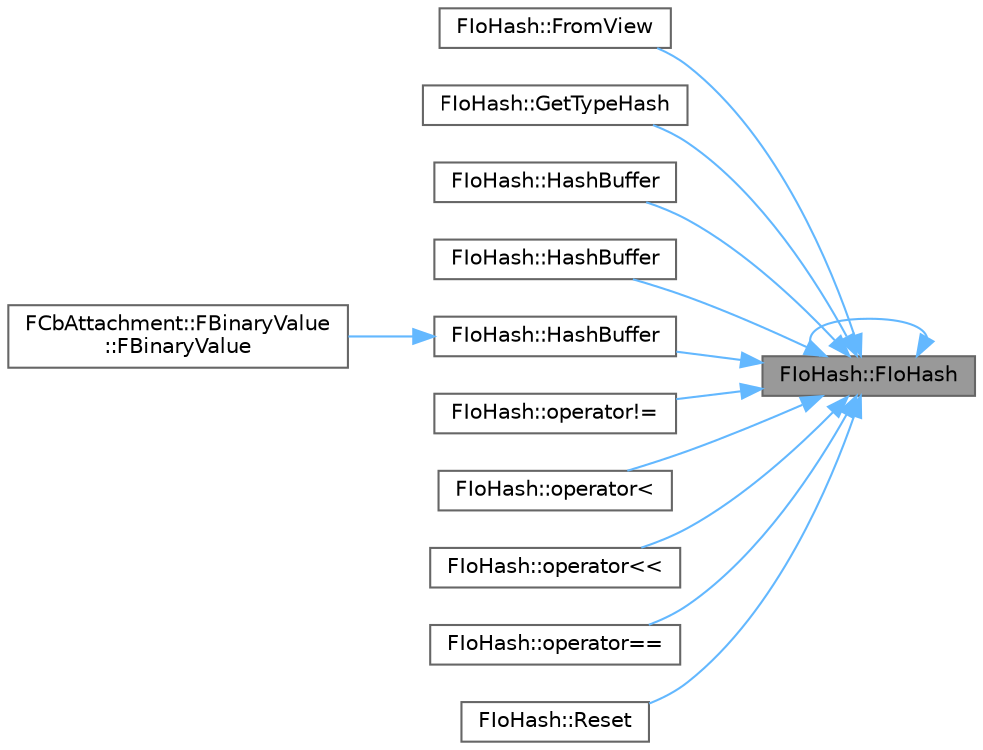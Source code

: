 digraph "FIoHash::FIoHash"
{
 // INTERACTIVE_SVG=YES
 // LATEX_PDF_SIZE
  bgcolor="transparent";
  edge [fontname=Helvetica,fontsize=10,labelfontname=Helvetica,labelfontsize=10];
  node [fontname=Helvetica,fontsize=10,shape=box,height=0.2,width=0.4];
  rankdir="RL";
  Node1 [id="Node000001",label="FIoHash::FIoHash",height=0.2,width=0.4,color="gray40", fillcolor="grey60", style="filled", fontcolor="black",tooltip="Construct a zero hash."];
  Node1 -> Node1 [id="edge1_Node000001_Node000001",dir="back",color="steelblue1",style="solid",tooltip=" "];
  Node1 -> Node2 [id="edge2_Node000001_Node000002",dir="back",color="steelblue1",style="solid",tooltip=" "];
  Node2 [id="Node000002",label="FIoHash::FromView",height=0.2,width=0.4,color="grey40", fillcolor="white", style="filled",URL="$d9/dfe/structFIoHash.html#ad168dc10987f8e825a2c30ee86eb7ef6",tooltip="Construct a hash from a view of 20 bytes."];
  Node1 -> Node3 [id="edge3_Node000001_Node000003",dir="back",color="steelblue1",style="solid",tooltip=" "];
  Node3 [id="Node000003",label="FIoHash::GetTypeHash",height=0.2,width=0.4,color="grey40", fillcolor="white", style="filled",URL="$d9/dfe/structFIoHash.html#aea69a42a5b89311695227a5abe64c9b9",tooltip=" "];
  Node1 -> Node4 [id="edge4_Node000001_Node000004",dir="back",color="steelblue1",style="solid",tooltip=" "];
  Node4 [id="Node000004",label="FIoHash::HashBuffer",height=0.2,width=0.4,color="grey40", fillcolor="white", style="filled",URL="$d9/dfe/structFIoHash.html#a5d04d7d9a60b11e222fcc372959d028a",tooltip=" "];
  Node1 -> Node5 [id="edge5_Node000001_Node000005",dir="back",color="steelblue1",style="solid",tooltip=" "];
  Node5 [id="Node000005",label="FIoHash::HashBuffer",height=0.2,width=0.4,color="grey40", fillcolor="white", style="filled",URL="$d9/dfe/structFIoHash.html#ac96b557c6a55b89f39a7f75234e503bb",tooltip=" "];
  Node1 -> Node6 [id="edge6_Node000001_Node000006",dir="back",color="steelblue1",style="solid",tooltip=" "];
  Node6 [id="Node000006",label="FIoHash::HashBuffer",height=0.2,width=0.4,color="grey40", fillcolor="white", style="filled",URL="$d9/dfe/structFIoHash.html#aa84f4252a662d243adeea01de0f397a6",tooltip="Calculate the hash of the buffer."];
  Node6 -> Node7 [id="edge7_Node000006_Node000007",dir="back",color="steelblue1",style="solid",tooltip=" "];
  Node7 [id="Node000007",label="FCbAttachment::FBinaryValue\l::FBinaryValue",height=0.2,width=0.4,color="grey40", fillcolor="white", style="filled",URL="$d1/d7e/structFCbAttachment_1_1FBinaryValue.html#aa5cb52dffa63758267955e4932243164",tooltip=" "];
  Node1 -> Node8 [id="edge8_Node000001_Node000008",dir="back",color="steelblue1",style="solid",tooltip=" "];
  Node8 [id="Node000008",label="FIoHash::operator!=",height=0.2,width=0.4,color="grey40", fillcolor="white", style="filled",URL="$d9/dfe/structFIoHash.html#ac6e347b75962adffef1fad4b1398c419",tooltip=" "];
  Node1 -> Node9 [id="edge9_Node000001_Node000009",dir="back",color="steelblue1",style="solid",tooltip=" "];
  Node9 [id="Node000009",label="FIoHash::operator\<",height=0.2,width=0.4,color="grey40", fillcolor="white", style="filled",URL="$d9/dfe/structFIoHash.html#a6a3483affaf0d612d5ac8a196592385f",tooltip=" "];
  Node1 -> Node10 [id="edge10_Node000001_Node000010",dir="back",color="steelblue1",style="solid",tooltip=" "];
  Node10 [id="Node000010",label="FIoHash::operator\<\<",height=0.2,width=0.4,color="grey40", fillcolor="white", style="filled",URL="$d9/dfe/structFIoHash.html#a42ba047f9e9162b70489d538811fb99e",tooltip=" "];
  Node1 -> Node11 [id="edge11_Node000001_Node000011",dir="back",color="steelblue1",style="solid",tooltip=" "];
  Node11 [id="Node000011",label="FIoHash::operator==",height=0.2,width=0.4,color="grey40", fillcolor="white", style="filled",URL="$d9/dfe/structFIoHash.html#abc0a98f47afce45c7bd913757dd161c9",tooltip=" "];
  Node1 -> Node12 [id="edge12_Node000001_Node000012",dir="back",color="steelblue1",style="solid",tooltip=" "];
  Node12 [id="Node000012",label="FIoHash::Reset",height=0.2,width=0.4,color="grey40", fillcolor="white", style="filled",URL="$d9/dfe/structFIoHash.html#a1de84eedc7922b6351e6de4b3012a4f1",tooltip="Reset this to a zero hash."];
}
